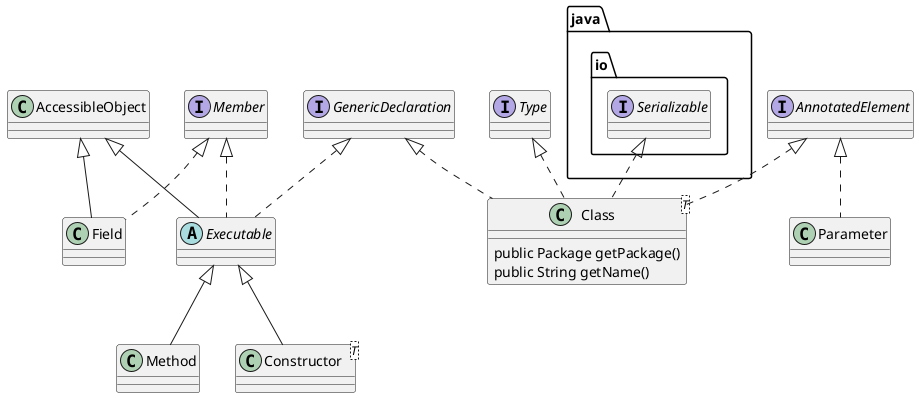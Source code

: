 @startuml

class Class<T> implements java.io.Serializable,GenericDeclaration,Type,AnnotatedElement{
    public Package getPackage()
    public String getName()
}
class Field extends AccessibleObject implements Member
abstract class Executable extends AccessibleObject implements Member, GenericDeclaration
class Method extends Executable
class Constructor<T> extends Executable
class Parameter implements AnnotatedElement

@enduml